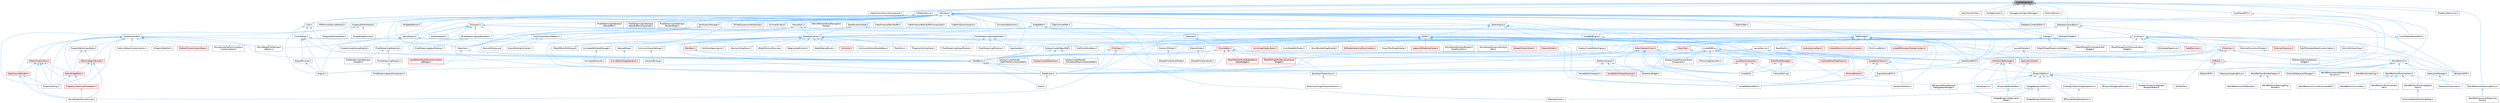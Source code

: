 digraph "CoreDelegates.h"
{
 // INTERACTIVE_SVG=YES
 // LATEX_PDF_SIZE
  bgcolor="transparent";
  edge [fontname=Helvetica,fontsize=10,labelfontname=Helvetica,labelfontsize=10];
  node [fontname=Helvetica,fontsize=10,shape=box,height=0.2,width=0.4];
  Node1 [id="Node000001",label="CoreDelegates.h",height=0.2,width=0.4,color="gray40", fillcolor="grey60", style="filled", fontcolor="black",tooltip=" "];
  Node1 -> Node2 [id="edge1_Node000001_Node000002",dir="back",color="steelblue1",style="solid",tooltip=" "];
  Node2 [id="Node000002",label="ApplicationLifecycleComponent.h",height=0.2,width=0.4,color="grey40", fillcolor="white", style="filled",URL="$de/db6/ApplicationLifecycleComponent_8h.html",tooltip=" "];
  Node1 -> Node3 [id="edge2_Node000001_Node000003",dir="back",color="steelblue1",style="solid",tooltip=" "];
  Node3 [id="Node000003",label="CallbackDevice.h",height=0.2,width=0.4,color="grey40", fillcolor="white", style="filled",URL="$d1/d7e/CallbackDevice_8h.html",tooltip=" "];
  Node3 -> Node4 [id="edge3_Node000003_Node000004",dir="back",color="steelblue1",style="solid",tooltip=" "];
  Node4 [id="Node000004",label="Core.h",height=0.2,width=0.4,color="grey40", fillcolor="white", style="filled",URL="$d6/dd7/Core_8h.html",tooltip=" "];
  Node4 -> Node5 [id="edge4_Node000004_Node000005",dir="back",color="steelblue1",style="solid",tooltip=" "];
  Node5 [id="Node000005",label="CoreUObject.h",height=0.2,width=0.4,color="grey40", fillcolor="white", style="filled",URL="$d0/ded/CoreUObject_8h.html",tooltip=" "];
  Node5 -> Node6 [id="edge5_Node000005_Node000006",dir="back",color="steelblue1",style="solid",tooltip=" "];
  Node6 [id="Node000006",label="Engine.h",height=0.2,width=0.4,color="grey40", fillcolor="white", style="filled",URL="$d1/d34/Public_2Engine_8h.html",tooltip=" "];
  Node5 -> Node7 [id="edge6_Node000005_Node000007",dir="back",color="steelblue1",style="solid",tooltip=" "];
  Node7 [id="Node000007",label="EngineMinimal.h",height=0.2,width=0.4,color="grey40", fillcolor="white", style="filled",URL="$d0/d2c/EngineMinimal_8h.html",tooltip=" "];
  Node7 -> Node6 [id="edge7_Node000007_Node000006",dir="back",color="steelblue1",style="solid",tooltip=" "];
  Node5 -> Node8 [id="edge8_Node000005_Node000008",dir="back",color="steelblue1",style="solid",tooltip=" "];
  Node8 [id="Node000008",label="SlateBasics.h",height=0.2,width=0.4,color="grey40", fillcolor="white", style="filled",URL="$da/d2f/SlateBasics_8h.html",tooltip=" "];
  Node8 -> Node6 [id="edge9_Node000008_Node000006",dir="back",color="steelblue1",style="solid",tooltip=" "];
  Node8 -> Node9 [id="edge10_Node000008_Node000009",dir="back",color="steelblue1",style="solid",tooltip=" "];
  Node9 [id="Node000009",label="Slate.h",height=0.2,width=0.4,color="grey40", fillcolor="white", style="filled",URL="$d2/dc0/Slate_8h.html",tooltip=" "];
  Node8 -> Node10 [id="edge11_Node000008_Node000010",dir="back",color="steelblue1",style="solid",tooltip=" "];
  Node10 [id="Node000010",label="SlateExtras.h",height=0.2,width=0.4,color="grey40", fillcolor="white", style="filled",URL="$d8/dec/SlateExtras_8h.html",tooltip=" "];
  Node10 -> Node9 [id="edge12_Node000010_Node000009",dir="back",color="steelblue1",style="solid",tooltip=" "];
  Node8 -> Node11 [id="edge13_Node000008_Node000011",dir="back",color="steelblue1",style="solid",tooltip=" "];
  Node11 [id="Node000011",label="UnrealEd.h",height=0.2,width=0.4,color="grey40", fillcolor="white", style="filled",URL="$d2/d5f/UnrealEd_8h.html",tooltip=" "];
  Node5 -> Node12 [id="edge14_Node000005_Node000012",dir="back",color="steelblue1",style="solid",tooltip=" "];
  Node12 [id="Node000012",label="SlateCore.h",height=0.2,width=0.4,color="grey40", fillcolor="white", style="filled",URL="$dc/d03/SlateCore_8h.html",tooltip=" "];
  Node12 -> Node6 [id="edge15_Node000012_Node000006",dir="back",color="steelblue1",style="solid",tooltip=" "];
  Node12 -> Node8 [id="edge16_Node000012_Node000008",dir="back",color="steelblue1",style="solid",tooltip=" "];
  Node4 -> Node6 [id="edge17_Node000004_Node000006",dir="back",color="steelblue1",style="solid",tooltip=" "];
  Node4 -> Node8 [id="edge18_Node000004_Node000008",dir="back",color="steelblue1",style="solid",tooltip=" "];
  Node1 -> Node4 [id="edge19_Node000001_Node000004",dir="back",color="steelblue1",style="solid",tooltip=" "];
  Node1 -> Node13 [id="edge20_Node000001_Node000013",dir="back",color="steelblue1",style="solid",tooltip=" "];
  Node13 [id="Node000013",label="CoreSharedPCH.h",height=0.2,width=0.4,color="grey40", fillcolor="white", style="filled",URL="$d8/de5/CoreSharedPCH_8h.html",tooltip=" "];
  Node13 -> Node14 [id="edge21_Node000013_Node000014",dir="back",color="steelblue1",style="solid",tooltip=" "];
  Node14 [id="Node000014",label="CoreUObjectSharedPCH.h",height=0.2,width=0.4,color="grey40", fillcolor="white", style="filled",URL="$de/d2f/CoreUObjectSharedPCH_8h.html",tooltip=" "];
  Node14 -> Node15 [id="edge22_Node000014_Node000015",dir="back",color="steelblue1",style="solid",tooltip=" "];
  Node15 [id="Node000015",label="SlateSharedPCH.h",height=0.2,width=0.4,color="grey40", fillcolor="white", style="filled",URL="$d1/dfc/SlateSharedPCH_8h.html",tooltip=" "];
  Node15 -> Node16 [id="edge23_Node000015_Node000016",dir="back",color="steelblue1",style="solid",tooltip=" "];
  Node16 [id="Node000016",label="EngineSharedPCH.h",height=0.2,width=0.4,color="grey40", fillcolor="white", style="filled",URL="$dc/dbb/EngineSharedPCH_8h.html",tooltip=" "];
  Node16 -> Node17 [id="edge24_Node000016_Node000017",dir="back",color="steelblue1",style="solid",tooltip=" "];
  Node17 [id="Node000017",label="UnrealEdSharedPCH.h",height=0.2,width=0.4,color="grey40", fillcolor="white", style="filled",URL="$d1/de6/UnrealEdSharedPCH_8h.html",tooltip=" "];
  Node1 -> Node18 [id="edge25_Node000001_Node000018",dir="back",color="steelblue1",style="solid",tooltip=" "];
  Node18 [id="Node000018",label="KeyChainUtilities.h",height=0.2,width=0.4,color="grey40", fillcolor="white", style="filled",URL="$db/d66/KeyChainUtilities_8h.html",tooltip=" "];
  Node1 -> Node19 [id="edge26_Node000001_Node000019",dir="back",color="steelblue1",style="solid",tooltip=" "];
  Node19 [id="Node000019",label="NullApplication.h",height=0.2,width=0.4,color="grey40", fillcolor="white", style="filled",URL="$d8/deb/NullApplication_8h.html",tooltip=" "];
  Node1 -> Node20 [id="edge27_Node000001_Node000020",dir="back",color="steelblue1",style="solid",tooltip=" "];
  Node20 [id="Node000020",label="PackageLocalizationManager.h",height=0.2,width=0.4,color="grey40", fillcolor="white", style="filled",URL="$d6/d19/PackageLocalizationManager_8h.html",tooltip=" "];
  Node1 -> Node21 [id="edge28_Node000001_Node000021",dir="back",color="steelblue1",style="solid",tooltip=" "];
  Node21 [id="Node000021",label="RuntimeErrors.h",height=0.2,width=0.4,color="grey40", fillcolor="white", style="filled",URL="$de/d4b/RuntimeErrors_8h.html",tooltip=" "];
  Node1 -> Node22 [id="edge29_Node000001_Node000022",dir="back",color="steelblue1",style="solid",tooltip=" "];
  Node22 [id="Node000022",label="SWindow.h",height=0.2,width=0.4,color="grey40", fillcolor="white", style="filled",URL="$d2/d6d/SWindow_8h.html",tooltip=" "];
  Node22 -> Node23 [id="edge30_Node000022_Node000023",dir="back",color="steelblue1",style="solid",tooltip=" "];
  Node23 [id="Node000023",label="AnimationEditorUtils.h",height=0.2,width=0.4,color="grey40", fillcolor="white", style="filled",URL="$df/d23/AnimationEditorUtils_8h.html",tooltip=" "];
  Node22 -> Node24 [id="edge31_Node000022_Node000024",dir="back",color="steelblue1",style="solid",tooltip=" "];
  Node24 [id="Node000024",label="BlueprintEditor.h",height=0.2,width=0.4,color="grey40", fillcolor="white", style="filled",URL="$df/d7d/BlueprintEditor_8h.html",tooltip=" "];
  Node24 -> Node25 [id="edge32_Node000024_Node000025",dir="back",color="steelblue1",style="solid",tooltip=" "];
  Node25 [id="Node000025",label="BPVariableDragDropAction.h",height=0.2,width=0.4,color="grey40", fillcolor="white", style="filled",URL="$dd/d23/BPVariableDragDropAction_8h.html",tooltip=" "];
  Node24 -> Node26 [id="edge33_Node000024_Node000026",dir="back",color="steelblue1",style="solid",tooltip=" "];
  Node26 [id="Node000026",label="BlueprintDragDropMenuItem.h",height=0.2,width=0.4,color="grey40", fillcolor="white", style="filled",URL="$dc/deb/BlueprintDragDropMenuItem_8h.html",tooltip=" "];
  Node24 -> Node27 [id="edge34_Node000024_Node000027",dir="back",color="steelblue1",style="solid",tooltip=" "];
  Node27 [id="Node000027",label="BlueprintEditorModes.h",height=0.2,width=0.4,color="grey40", fillcolor="white", style="filled",URL="$d9/d70/BlueprintEditorModes_8h.html",tooltip=" "];
  Node27 -> Node28 [id="edge35_Node000027_Node000028",dir="back",color="steelblue1",style="solid",tooltip=" "];
  Node28 [id="Node000028",label="WidgetBlueprintApplication\lMode.h",height=0.2,width=0.4,color="grey40", fillcolor="white", style="filled",URL="$d3/d40/WidgetBlueprintApplicationMode_8h.html",tooltip=" "];
  Node24 -> Node29 [id="edge36_Node000024_Node000029",dir="back",color="steelblue1",style="solid",tooltip=" "];
  Node29 [id="Node000029",label="IDisplayClusterConfigurator\lBlueprintEditor.h",height=0.2,width=0.4,color="grey40", fillcolor="white", style="filled",URL="$dd/d4b/IDisplayClusterConfiguratorBlueprintEditor_8h.html",tooltip=" "];
  Node24 -> Node30 [id="edge37_Node000024_Node000030",dir="back",color="steelblue1",style="solid",tooltip=" "];
  Node30 [id="Node000030",label="MyBlueprintItemDragDropAction.h",height=0.2,width=0.4,color="grey40", fillcolor="white", style="filled",URL="$da/d11/MyBlueprintItemDragDropAction_8h.html",tooltip=" "];
  Node30 -> Node25 [id="edge38_Node000030_Node000025",dir="back",color="steelblue1",style="solid",tooltip=" "];
  Node24 -> Node31 [id="edge39_Node000024_Node000031",dir="back",color="steelblue1",style="solid",tooltip=" "];
  Node31 [id="Node000031",label="SBlueprintEditorSelected\lDebugObjectWidget.h",height=0.2,width=0.4,color="grey40", fillcolor="white", style="filled",URL="$de/d6c/SBlueprintEditorSelectedDebugObjectWidget_8h.html",tooltip=" "];
  Node24 -> Node32 [id="edge40_Node000024_Node000032",dir="back",color="steelblue1",style="solid",tooltip=" "];
  Node32 [id="Node000032",label="SMyBlueprint.h",height=0.2,width=0.4,color="grey40", fillcolor="white", style="filled",URL="$d3/d34/SMyBlueprint_8h.html",tooltip=" "];
  Node24 -> Node33 [id="edge41_Node000024_Node000033",dir="back",color="steelblue1",style="solid",tooltip=" "];
  Node33 [id="Node000033",label="SSCSEditor.h",height=0.2,width=0.4,color="grey40", fillcolor="white", style="filled",URL="$d0/d2e/SSCSEditor_8h.html",tooltip=" "];
  Node24 -> Node34 [id="edge42_Node000024_Node000034",dir="back",color="steelblue1",style="solid",tooltip=" "];
  Node34 [id="Node000034",label="WidgetBlueprintEditor.h",height=0.2,width=0.4,color="grey40", fillcolor="white", style="filled",URL="$d6/d04/WidgetBlueprintEditor_8h.html",tooltip=" "];
  Node34 -> Node35 [id="edge43_Node000034_Node000035",dir="back",color="steelblue1",style="solid",tooltip=" "];
  Node35 [id="Node000035",label="SDesignerView.h",height=0.2,width=0.4,color="grey40", fillcolor="white", style="filled",URL="$d2/d14/SDesignerView_8h.html",tooltip=" "];
  Node34 -> Node28 [id="edge44_Node000034_Node000028",dir="back",color="steelblue1",style="solid",tooltip=" "];
  Node34 -> Node36 [id="edge45_Node000034_Node000036",dir="back",color="steelblue1",style="solid",tooltip=" "];
  Node36 [id="Node000036",label="WidgetBlueprintEditorUtils.h",height=0.2,width=0.4,color="grey40", fillcolor="white", style="filled",URL="$d9/df7/WidgetBlueprintEditorUtils_8h.html",tooltip=" "];
  Node22 -> Node37 [id="edge46_Node000022_Node000037",dir="back",color="steelblue1",style="solid",tooltip=" "];
  Node37 [id="Node000037",label="Dialogs.h",height=0.2,width=0.4,color="grey40", fillcolor="white", style="filled",URL="$d2/d5c/Dialogs_8h.html",tooltip=" "];
  Node37 -> Node38 [id="edge47_Node000037_Node000038",dir="back",color="steelblue1",style="solid",tooltip=" "];
  Node38 [id="Node000038",label="SRigVMGraphBreakLinksWidget.h",height=0.2,width=0.4,color="grey40", fillcolor="white", style="filled",URL="$d8/d4a/SRigVMGraphBreakLinksWidget_8h.html",tooltip=" "];
  Node37 -> Node39 [id="edge48_Node000037_Node000039",dir="back",color="steelblue1",style="solid",tooltip=" "];
  Node39 [id="Node000039",label="SRigVMGraphFunctionBulkEdit\lWidget.h",height=0.2,width=0.4,color="grey40", fillcolor="white", style="filled",URL="$db/dbf/SRigVMGraphFunctionBulkEditWidget_8h.html",tooltip=" "];
  Node37 -> Node40 [id="edge49_Node000037_Node000040",dir="back",color="steelblue1",style="solid",tooltip=" "];
  Node40 [id="Node000040",label="SRigVMGraphFunctionLocalization\lWidget.h",height=0.2,width=0.4,color="grey40", fillcolor="white", style="filled",URL="$dd/d59/SRigVMGraphFunctionLocalizationWidget_8h.html",tooltip=" "];
  Node37 -> Node11 [id="edge50_Node000037_Node000011",dir="back",color="steelblue1",style="solid",tooltip=" "];
  Node22 -> Node41 [id="edge51_Node000022_Node000041",dir="back",color="steelblue1",style="solid",tooltip=" "];
  Node41 [id="Node000041",label="DlgPickAssetPath.h",height=0.2,width=0.4,color="grey40", fillcolor="white", style="filled",URL="$db/d31/DlgPickAssetPath_8h.html",tooltip=" "];
  Node22 -> Node42 [id="edge52_Node000022_Node000042",dir="back",color="steelblue1",style="solid",tooltip=" "];
  Node42 [id="Node000042",label="DlgPickPath.h",height=0.2,width=0.4,color="grey40", fillcolor="white", style="filled",URL="$d9/d16/DlgPickPath_8h.html",tooltip=" "];
  Node22 -> Node43 [id="edge53_Node000022_Node000043",dir="back",color="steelblue1",style="solid",tooltip=" "];
  Node43 [id="Node000043",label="EditorEngine.h",height=0.2,width=0.4,color="grey40", fillcolor="white", style="filled",URL="$da/d0c/EditorEngine_8h.html",tooltip=" "];
  Node43 -> Node44 [id="edge54_Node000043_Node000044",dir="back",color="steelblue1",style="solid",tooltip=" "];
  Node44 [id="Node000044",label="BookMarkTypeActions.h",height=0.2,width=0.4,color="grey40", fillcolor="white", style="filled",URL="$d0/d2f/BookMarkTypeActions_8h.html",tooltip=" "];
  Node44 -> Node45 [id="edge55_Node000044_Node000045",dir="back",color="steelblue1",style="solid",tooltip=" "];
  Node45 [id="Node000045",label="BookmarkSingleViewportActions.h",height=0.2,width=0.4,color="grey40", fillcolor="white", style="filled",URL="$d3/dd5/BookmarkSingleViewportActions_8h.html",tooltip=" "];
  Node43 -> Node46 [id="edge56_Node000043_Node000046",dir="back",color="steelblue1",style="solid",tooltip=" "];
  Node46 [id="Node000046",label="Editor.h",height=0.2,width=0.4,color="grey40", fillcolor="white", style="filled",URL="$de/d6e/Editor_8h.html",tooltip=" "];
  Node46 -> Node47 [id="edge57_Node000046_Node000047",dir="back",color="steelblue1",style="solid",tooltip=" "];
  Node47 [id="Node000047",label="AnimGraphNode_Base.h",height=0.2,width=0.4,color="red", fillcolor="#FFF0F0", style="filled",URL="$d0/dfb/AnimGraphNode__Base_8h.html",tooltip=" "];
  Node46 -> Node139 [id="edge58_Node000046_Node000139",dir="back",color="steelblue1",style="solid",tooltip=" "];
  Node139 [id="Node000139",label="AnimNodeEditModes.h",height=0.2,width=0.4,color="grey40", fillcolor="white", style="filled",URL="$db/dde/AnimNodeEditModes_8h.html",tooltip=" "];
  Node46 -> Node44 [id="edge59_Node000046_Node000044",dir="back",color="steelblue1",style="solid",tooltip=" "];
  Node46 -> Node140 [id="edge60_Node000046_Node000140",dir="back",color="steelblue1",style="solid",tooltip=" "];
  Node140 [id="Node000140",label="BrushBuilderDragDropOp.h",height=0.2,width=0.4,color="grey40", fillcolor="white", style="filled",URL="$d9/d56/BrushBuilderDragDropOp_8h.html",tooltip=" "];
  Node46 -> Node141 [id="edge61_Node000046_Node000141",dir="back",color="steelblue1",style="solid",tooltip=" "];
  Node141 [id="Node000141",label="DisplayClusterObjectRef.h",height=0.2,width=0.4,color="grey40", fillcolor="white", style="filled",URL="$d9/d87/DisplayClusterObjectRef_8h.html",tooltip=" "];
  Node141 -> Node142 [id="edge62_Node000141_Node000142",dir="back",color="steelblue1",style="solid",tooltip=" "];
  Node142 [id="Node000142",label="DisplayClusterRender\l_ProceduralMeshComponentRef.h",height=0.2,width=0.4,color="grey40", fillcolor="white", style="filled",URL="$da/dbe/DisplayClusterRender__ProceduralMeshComponentRef_8h.html",tooltip=" "];
  Node141 -> Node143 [id="edge63_Node000141_Node000143",dir="back",color="steelblue1",style="solid",tooltip=" "];
  Node143 [id="Node000143",label="DisplayClusterRender\l_StaticMeshComponentRef.h",height=0.2,width=0.4,color="grey40", fillcolor="white", style="filled",URL="$dd/d84/DisplayClusterRender__StaticMeshComponentRef_8h.html",tooltip=" "];
  Node141 -> Node144 [id="edge64_Node000141_Node000144",dir="back",color="steelblue1",style="solid",tooltip=" "];
  Node144 [id="Node000144",label="DisplayClusterRootActor.h",height=0.2,width=0.4,color="red", fillcolor="#FFF0F0", style="filled",URL="$d0/d41/DisplayClusterRootActor_8h.html",tooltip=" "];
  Node46 -> Node149 [id="edge65_Node000046_Node000149",dir="back",color="steelblue1",style="solid",tooltip=" "];
  Node149 [id="Node000149",label="EdModeInteractiveToolsContext.h",height=0.2,width=0.4,color="red", fillcolor="#FFF0F0", style="filled",URL="$d7/da4/EdModeInteractiveToolsContext_8h.html",tooltip=" "];
  Node46 -> Node152 [id="edge66_Node000046_Node000152",dir="back",color="steelblue1",style="solid",tooltip=" "];
  Node152 [id="Node000152",label="EditorModeManager.h",height=0.2,width=0.4,color="red", fillcolor="#FFF0F0", style="filled",URL="$d9/dca/EditorModeManager_8h.html",tooltip=" "];
  Node152 -> Node151 [id="edge67_Node000152_Node000151",dir="back",color="steelblue1",style="solid",tooltip=" "];
  Node151 [id="Node000151",label="FractureTool.cpp",height=0.2,width=0.4,color="grey40", fillcolor="white", style="filled",URL="$dc/d9a/FractureTool_8cpp.html",tooltip=" "];
  Node152 -> Node11 [id="edge68_Node000152_Node000011",dir="back",color="steelblue1",style="solid",tooltip=" "];
  Node46 -> Node158 [id="edge69_Node000046_Node000158",dir="back",color="steelblue1",style="solid",tooltip=" "];
  Node158 [id="Node000158",label="EditorViewportClient.h",height=0.2,width=0.4,color="red", fillcolor="#FFF0F0", style="filled",URL="$d4/d41/EditorViewportClient_8h.html",tooltip=" "];
  Node158 -> Node164 [id="edge70_Node000158_Node000164",dir="back",color="steelblue1",style="solid",tooltip=" "];
  Node164 [id="Node000164",label="LevelEditorViewport.h",height=0.2,width=0.4,color="red", fillcolor="#FFF0F0", style="filled",URL="$d4/ddf/LevelEditorViewport_8h.html",tooltip=" "];
  Node164 -> Node44 [id="edge71_Node000164_Node000044",dir="back",color="steelblue1",style="solid",tooltip=" "];
  Node164 -> Node151 [id="edge72_Node000164_Node000151",dir="back",color="steelblue1",style="solid",tooltip=" "];
  Node164 -> Node11 [id="edge73_Node000164_Node000011",dir="back",color="steelblue1",style="solid",tooltip=" "];
  Node158 -> Node167 [id="edge74_Node000158_Node000167",dir="back",color="steelblue1",style="solid",tooltip=" "];
  Node167 [id="Node000167",label="SEditorViewport.h",height=0.2,width=0.4,color="grey40", fillcolor="white", style="filled",URL="$dd/de0/SEditorViewport_8h.html",tooltip=" "];
  Node167 -> Node168 [id="edge75_Node000167_Node000168",dir="back",color="steelblue1",style="solid",tooltip=" "];
  Node168 [id="Node000168",label="AssetEditorViewportLayout.h",height=0.2,width=0.4,color="red", fillcolor="#FFF0F0", style="filled",URL="$df/d46/AssetEditorViewportLayout_8h.html",tooltip=" "];
  Node168 -> Node169 [id="edge76_Node000168_Node000169",dir="back",color="steelblue1",style="solid",tooltip=" "];
  Node169 [id="Node000169",label="BaseAssetToolkit.h",height=0.2,width=0.4,color="grey40", fillcolor="white", style="filled",URL="$d4/d85/BaseAssetToolkit_8h.html",tooltip=" "];
  Node167 -> Node176 [id="edge77_Node000167_Node000176",dir="back",color="steelblue1",style="solid",tooltip=" "];
  Node176 [id="Node000176",label="SAssetEditorViewport.h",height=0.2,width=0.4,color="grey40", fillcolor="white", style="filled",URL="$df/d5a/SAssetEditorViewport_8h.html",tooltip=" "];
  Node167 -> Node177 [id="edge78_Node000167_Node000177",dir="back",color="steelblue1",style="solid",tooltip=" "];
  Node177 [id="Node000177",label="SSkeletonWidget.h",height=0.2,width=0.4,color="grey40", fillcolor="white", style="filled",URL="$dd/da7/SSkeletonWidget_8h.html",tooltip=" "];
  Node158 -> Node177 [id="edge79_Node000158_Node000177",dir="back",color="steelblue1",style="solid",tooltip=" "];
  Node158 -> Node11 [id="edge80_Node000158_Node000011",dir="back",color="steelblue1",style="solid",tooltip=" "];
  Node158 -> Node17 [id="edge81_Node000158_Node000017",dir="back",color="steelblue1",style="solid",tooltip=" "];
  Node46 -> Node178 [id="edge82_Node000046_Node000178",dir="back",color="steelblue1",style="solid",tooltip=" "];
  Node178 [id="Node000178",label="ExportTextDragDropOp.h",height=0.2,width=0.4,color="grey40", fillcolor="white", style="filled",URL="$de/d5c/ExportTextDragDropOp_8h.html",tooltip=" "];
  Node46 -> Node179 [id="edge83_Node000046_Node000179",dir="back",color="steelblue1",style="solid",tooltip=" "];
  Node179 [id="Node000179",label="ExternalDirtyActorsTracker.h",height=0.2,width=0.4,color="grey40", fillcolor="white", style="filled",URL="$db/d89/ExternalDirtyActorsTracker_8h.html",tooltip=" "];
  Node179 -> Node180 [id="edge84_Node000179_Node000180",dir="back",color="steelblue1",style="solid",tooltip=" "];
  Node180 [id="Node000180",label="WorldPartition.h",height=0.2,width=0.4,color="grey40", fillcolor="white", style="filled",URL="$de/d1e/WorldPartition_8h.html",tooltip=" "];
  Node180 -> Node181 [id="edge85_Node000180_Node000181",dir="back",color="steelblue1",style="solid",tooltip=" "];
  Node181 [id="Node000181",label="DataLayerLoadingPolicy.h",height=0.2,width=0.4,color="grey40", fillcolor="white", style="filled",URL="$d4/d49/DataLayerLoadingPolicy_8h.html",tooltip=" "];
  Node180 -> Node182 [id="edge86_Node000180_Node000182",dir="back",color="steelblue1",style="solid",tooltip=" "];
  Node182 [id="Node000182",label="DataLayerManager.h",height=0.2,width=0.4,color="grey40", fillcolor="white", style="filled",URL="$de/d96/DataLayerManager_8h.html",tooltip=" "];
  Node182 -> Node183 [id="edge87_Node000182_Node000183",dir="back",color="steelblue1",style="solid",tooltip=" "];
  Node183 [id="Node000183",label="DataLayerSubsystem.h",height=0.2,width=0.4,color="grey40", fillcolor="white", style="filled",URL="$d2/d5d/DataLayerSubsystem_8h.html",tooltip=" "];
  Node180 -> Node184 [id="edge88_Node000180_Node000184",dir="back",color="steelblue1",style="solid",tooltip=" "];
  Node184 [id="Node000184",label="ExternalDataLayerManager.h",height=0.2,width=0.4,color="grey40", fillcolor="white", style="filled",URL="$d3/d7d/ExternalDataLayerManager_8h.html",tooltip=" "];
  Node180 -> Node185 [id="edge89_Node000180_Node000185",dir="back",color="steelblue1",style="solid",tooltip=" "];
  Node185 [id="Node000185",label="WorldPartitionBuilderHelpers.h",height=0.2,width=0.4,color="grey40", fillcolor="white", style="filled",URL="$db/dc0/WorldPartitionBuilderHelpers_8h.html",tooltip=" "];
  Node185 -> Node186 [id="edge90_Node000185_Node000186",dir="back",color="steelblue1",style="solid",tooltip=" "];
  Node186 [id="Node000186",label="WorldPartitionHLODsBuilder.h",height=0.2,width=0.4,color="grey40", fillcolor="white", style="filled",URL="$d3/d76/WorldPartitionHLODsBuilder_8h.html",tooltip=" "];
  Node185 -> Node187 [id="edge91_Node000185_Node000187",dir="back",color="steelblue1",style="solid",tooltip=" "];
  Node187 [id="Node000187",label="WorldPartitionStaticLighting\lBuilder.h",height=0.2,width=0.4,color="grey40", fillcolor="white", style="filled",URL="$d7/dfd/WorldPartitionStaticLightingBuilder_8h.html",tooltip=" "];
  Node180 -> Node188 [id="edge92_Node000180_Node000188",dir="back",color="steelblue1",style="solid",tooltip=" "];
  Node188 [id="Node000188",label="WorldPartitionLevelStreaming\lDynamic.h",height=0.2,width=0.4,color="grey40", fillcolor="white", style="filled",URL="$d4/d21/WorldPartitionLevelStreamingDynamic_8h.html",tooltip=" "];
  Node180 -> Node189 [id="edge93_Node000180_Node000189",dir="back",color="steelblue1",style="solid",tooltip=" "];
  Node189 [id="Node000189",label="WorldPartitionRuntimeHash.h",height=0.2,width=0.4,color="grey40", fillcolor="white", style="filled",URL="$d9/df1/WorldPartitionRuntimeHash_8h.html",tooltip=" "];
  Node189 -> Node190 [id="edge94_Node000189_Node000190",dir="back",color="steelblue1",style="solid",tooltip=" "];
  Node190 [id="Node000190",label="WorldPartitionConvertCommandlet.h",height=0.2,width=0.4,color="grey40", fillcolor="white", style="filled",URL="$db/d15/WorldPartitionConvertCommandlet_8h.html",tooltip=" "];
  Node189 -> Node191 [id="edge95_Node000189_Node000191",dir="back",color="steelblue1",style="solid",tooltip=" "];
  Node191 [id="Node000191",label="WorldPartitionConverter.h",height=0.2,width=0.4,color="grey40", fillcolor="white", style="filled",URL="$dc/df8/WorldPartitionConverter_8h.html",tooltip=" "];
  Node189 -> Node192 [id="edge96_Node000189_Node000192",dir="back",color="steelblue1",style="solid",tooltip=" "];
  Node192 [id="Node000192",label="WorldPartitionRuntimeHash\lSet.h",height=0.2,width=0.4,color="grey40", fillcolor="white", style="filled",URL="$d7/d94/WorldPartitionRuntimeHashSet_8h.html",tooltip=" "];
  Node189 -> Node193 [id="edge97_Node000189_Node000193",dir="back",color="steelblue1",style="solid",tooltip=" "];
  Node193 [id="Node000193",label="WorldPartitionRuntimeSpatial\lHash.h",height=0.2,width=0.4,color="grey40", fillcolor="white", style="filled",URL="$da/dbe/WorldPartitionRuntimeSpatialHash_8h.html",tooltip=" "];
  Node193 -> Node194 [id="edge98_Node000193_Node000194",dir="back",color="steelblue1",style="solid",tooltip=" "];
  Node194 [id="Node000194",label="RuntimeSpatialHashGridHelper.h",height=0.2,width=0.4,color="grey40", fillcolor="white", style="filled",URL="$d8/d05/RuntimeSpatialHashGridHelper_8h.html",tooltip=" "];
  Node189 -> Node195 [id="edge99_Node000189_Node000195",dir="back",color="steelblue1",style="solid",tooltip=" "];
  Node195 [id="Node000195",label="WorldPartitionStreamingPolicy.h",height=0.2,width=0.4,color="grey40", fillcolor="white", style="filled",URL="$d8/d37/WorldPartitionStreamingPolicy_8h.html",tooltip=" "];
  Node195 -> Node196 [id="edge100_Node000195_Node000196",dir="back",color="steelblue1",style="solid",tooltip=" "];
  Node196 [id="Node000196",label="WorldPartitionLevelStreaming\lPolicy.h",height=0.2,width=0.4,color="grey40", fillcolor="white", style="filled",URL="$d4/d14/WorldPartitionLevelStreamingPolicy_8h.html",tooltip=" "];
  Node180 -> Node193 [id="edge101_Node000180_Node000193",dir="back",color="steelblue1",style="solid",tooltip=" "];
  Node180 -> Node197 [id="edge102_Node000180_Node000197",dir="back",color="steelblue1",style="solid",tooltip=" "];
  Node197 [id="Node000197",label="WorldPartitionSettings.h",height=0.2,width=0.4,color="grey40", fillcolor="white", style="filled",URL="$de/d7a/WorldPartitionSettings_8h.html",tooltip=" "];
  Node46 -> Node151 [id="edge103_Node000046_Node000151",dir="back",color="steelblue1",style="solid",tooltip=" "];
  Node46 -> Node198 [id="edge104_Node000046_Node000198",dir="back",color="steelblue1",style="solid",tooltip=" "];
  Node198 [id="Node000198",label="GameModeInfoCustomizer.h",height=0.2,width=0.4,color="grey40", fillcolor="white", style="filled",URL="$d5/df3/GameModeInfoCustomizer_8h.html",tooltip=" "];
  Node46 -> Node199 [id="edge105_Node000046_Node000199",dir="back",color="steelblue1",style="solid",tooltip=" "];
  Node199 [id="Node000199",label="LegacyEdModeInterfaces.h",height=0.2,width=0.4,color="red", fillcolor="#FFF0F0", style="filled",URL="$da/d0a/LegacyEdModeInterfaces_8h.html",tooltip=" "];
  Node46 -> Node206 [id="edge106_Node000046_Node000206",dir="back",color="steelblue1",style="solid",tooltip=" "];
  Node206 [id="Node000206",label="MovieSceneDirectorBlueprint\lConditionUtils.h",height=0.2,width=0.4,color="grey40", fillcolor="white", style="filled",URL="$d4/d8a/MovieSceneDirectorBlueprintConditionUtils_8h.html",tooltip=" "];
  Node46 -> Node207 [id="edge107_Node000046_Node000207",dir="back",color="steelblue1",style="solid",tooltip=" "];
  Node207 [id="Node000207",label="MovieSceneDynamicBinding\lUtils.h",height=0.2,width=0.4,color="grey40", fillcolor="white", style="filled",URL="$df/dce/MovieSceneDynamicBindingUtils_8h.html",tooltip=" "];
  Node46 -> Node208 [id="edge108_Node000046_Node000208",dir="back",color="steelblue1",style="solid",tooltip=" "];
  Node208 [id="Node000208",label="PersonaModule.h",height=0.2,width=0.4,color="red", fillcolor="#FFF0F0", style="filled",URL="$de/d74/PersonaModule_8h.html",tooltip=" "];
  Node46 -> Node210 [id="edge109_Node000046_Node000210",dir="back",color="steelblue1",style="solid",tooltip=" "];
  Node210 [id="Node000210",label="SGraphPinNumSlider.h",height=0.2,width=0.4,color="red", fillcolor="#FFF0F0", style="filled",URL="$d5/d00/SGraphPinNumSlider_8h.html",tooltip=" "];
  Node46 -> Node212 [id="edge110_Node000046_Node000212",dir="back",color="steelblue1",style="solid",tooltip=" "];
  Node212 [id="Node000212",label="SGraphPinVector2DSlider.h",height=0.2,width=0.4,color="grey40", fillcolor="white", style="filled",URL="$d7/d05/SGraphPinVector2DSlider_8h.html",tooltip=" "];
  Node46 -> Node213 [id="edge111_Node000046_Node000213",dir="back",color="steelblue1",style="solid",tooltip=" "];
  Node213 [id="Node000213",label="SGraphPinVectorSlider.h",height=0.2,width=0.4,color="grey40", fillcolor="white", style="filled",URL="$dc/d38/SGraphPinVectorSlider_8h.html",tooltip=" "];
  Node46 -> Node214 [id="edge112_Node000046_Node000214",dir="back",color="steelblue1",style="solid",tooltip=" "];
  Node214 [id="Node000214",label="SVector2DSlider.h",height=0.2,width=0.4,color="grey40", fillcolor="white", style="filled",URL="$de/d67/SVector2DSlider_8h.html",tooltip=" "];
  Node214 -> Node212 [id="edge113_Node000214_Node000212",dir="back",color="steelblue1",style="solid",tooltip=" "];
  Node46 -> Node215 [id="edge114_Node000046_Node000215",dir="back",color="steelblue1",style="solid",tooltip=" "];
  Node215 [id="Node000215",label="SVector4Slider.h",height=0.2,width=0.4,color="red", fillcolor="#FFF0F0", style="filled",URL="$d4/dec/SVector4Slider_8h.html",tooltip=" "];
  Node46 -> Node217 [id="edge115_Node000046_Node000217",dir="back",color="steelblue1",style="solid",tooltip=" "];
  Node217 [id="Node000217",label="SVectorSlider.h",height=0.2,width=0.4,color="grey40", fillcolor="white", style="filled",URL="$d2/db5/SVectorSlider_8h.html",tooltip=" "];
  Node217 -> Node213 [id="edge116_Node000217_Node000213",dir="back",color="steelblue1",style="solid",tooltip=" "];
  Node46 -> Node218 [id="edge117_Node000046_Node000218",dir="back",color="steelblue1",style="solid",tooltip=" "];
  Node218 [id="Node000218",label="SubTrackEditorBase.h",height=0.2,width=0.4,color="grey40", fillcolor="white", style="filled",URL="$db/d33/SubTrackEditorBase_8h.html",tooltip=" "];
  Node46 -> Node11 [id="edge118_Node000046_Node000011",dir="back",color="steelblue1",style="solid",tooltip=" "];
  Node46 -> Node219 [id="edge119_Node000046_Node000219",dir="back",color="steelblue1",style="solid",tooltip=" "];
  Node219 [id="Node000219",label="UnrealEdMisc.h",height=0.2,width=0.4,color="grey40", fillcolor="white", style="filled",URL="$da/d70/UnrealEdMisc_8h.html",tooltip=" "];
  Node219 -> Node220 [id="edge120_Node000219_Node000220",dir="back",color="steelblue1",style="solid",tooltip=" "];
  Node220 [id="Node000220",label="AssetEditorToolkit.h",height=0.2,width=0.4,color="red", fillcolor="#FFF0F0", style="filled",URL="$d9/d8b/AssetEditorToolkit_8h.html",tooltip=" "];
  Node220 -> Node169 [id="edge121_Node000220_Node000169",dir="back",color="steelblue1",style="solid",tooltip=" "];
  Node220 -> Node24 [id="edge122_Node000220_Node000024",dir="back",color="steelblue1",style="solid",tooltip=" "];
  Node220 -> Node208 [id="edge123_Node000220_Node000208",dir="back",color="steelblue1",style="solid",tooltip=" "];
  Node220 -> Node17 [id="edge124_Node000220_Node000017",dir="back",color="steelblue1",style="solid",tooltip=" "];
  Node219 -> Node262 [id="edge125_Node000219_Node000262",dir="back",color="steelblue1",style="solid",tooltip=" "];
  Node262 [id="Node000262",label="DisplayClusterPreviewShare\lComponent.h",height=0.2,width=0.4,color="grey40", fillcolor="white", style="filled",URL="$d0/d2c/DisplayClusterPreviewShareComponent_8h.html",tooltip=" "];
  Node219 -> Node263 [id="edge126_Node000219_Node000263",dir="back",color="steelblue1",style="solid",tooltip=" "];
  Node263 [id="Node000263",label="FractureEditorModeToolkit.h",height=0.2,width=0.4,color="red", fillcolor="#FFF0F0", style="filled",URL="$da/d01/FractureEditorModeToolkit_8h.html",tooltip=" "];
  Node219 -> Node164 [id="edge127_Node000219_Node000164",dir="back",color="steelblue1",style="solid",tooltip=" "];
  Node219 -> Node11 [id="edge128_Node000219_Node000011",dir="back",color="steelblue1",style="solid",tooltip=" "];
  Node219 -> Node264 [id="edge129_Node000219_Node000264",dir="back",color="steelblue1",style="solid",tooltip=" "];
  Node264 [id="Node000264",label="VPScoutingSubsystem.h",height=0.2,width=0.4,color="grey40", fillcolor="white", style="filled",URL="$df/d2a/VPScoutingSubsystem_8h.html",tooltip=" "];
  Node46 -> Node17 [id="edge130_Node000046_Node000017",dir="back",color="steelblue1",style="solid",tooltip=" "];
  Node43 -> Node11 [id="edge131_Node000043_Node000011",dir="back",color="steelblue1",style="solid",tooltip=" "];
  Node43 -> Node265 [id="edge132_Node000043_Node000265",dir="back",color="steelblue1",style="solid",tooltip=" "];
  Node265 [id="Node000265",label="UnrealEdEngine.h",height=0.2,width=0.4,color="grey40", fillcolor="white", style="filled",URL="$d2/d51/UnrealEdEngine_8h.html",tooltip=" "];
  Node265 -> Node266 [id="edge133_Node000265_Node000266",dir="back",color="steelblue1",style="solid",tooltip=" "];
  Node266 [id="Node000266",label="DisplayClusterEditorEngine.h",height=0.2,width=0.4,color="grey40", fillcolor="white", style="filled",URL="$d3/d58/DisplayClusterEditorEngine_8h.html",tooltip=" "];
  Node265 -> Node11 [id="edge134_Node000265_Node000011",dir="back",color="steelblue1",style="solid",tooltip=" "];
  Node43 -> Node17 [id="edge135_Node000043_Node000017",dir="back",color="steelblue1",style="solid",tooltip=" "];
  Node22 -> Node267 [id="edge136_Node000022_Node000267",dir="back",color="steelblue1",style="solid",tooltip=" "];
  Node267 [id="Node000267",label="FeedbackContextEditor.h",height=0.2,width=0.4,color="grey40", fillcolor="white", style="filled",URL="$de/d93/FeedbackContextEditor_8h.html",tooltip=" "];
  Node22 -> Node268 [id="edge137_Node000022_Node000268",dir="back",color="steelblue1",style="solid",tooltip=" "];
  Node268 [id="Node000268",label="GameEngine.h",height=0.2,width=0.4,color="grey40", fillcolor="white", style="filled",URL="$d7/d1f/GameEngine_8h.html",tooltip=" "];
  Node268 -> Node269 [id="edge138_Node000268_Node000269",dir="back",color="steelblue1",style="solid",tooltip=" "];
  Node269 [id="Node000269",label="DisplayClusterGameEngine.h",height=0.2,width=0.4,color="grey40", fillcolor="white", style="filled",URL="$da/d8f/DisplayClusterGameEngine_8h.html",tooltip=" "];
  Node268 -> Node141 [id="edge139_Node000268_Node000141",dir="back",color="steelblue1",style="solid",tooltip=" "];
  Node268 -> Node6 [id="edge140_Node000268_Node000006",dir="back",color="steelblue1",style="solid",tooltip=" "];
  Node22 -> Node270 [id="edge141_Node000022_Node000270",dir="back",color="steelblue1",style="solid",tooltip=" "];
  Node270 [id="Node000270",label="IPIEPreviewDeviceModule.h",height=0.2,width=0.4,color="grey40", fillcolor="white", style="filled",URL="$d1/d37/IPIEPreviewDeviceModule_8h.html",tooltip=" "];
  Node22 -> Node271 [id="edge142_Node000022_Node000271",dir="back",color="steelblue1",style="solid",tooltip=" "];
  Node271 [id="Node000271",label="IPixelStreaming2InputHandler.h",height=0.2,width=0.4,color="grey40", fillcolor="white", style="filled",URL="$df/d15/IPixelStreaming2InputHandler_8h.html",tooltip=" "];
  Node271 -> Node272 [id="edge143_Node000271_Node000272",dir="back",color="steelblue1",style="solid",tooltip=" "];
  Node272 [id="Node000272",label="IPixelStreaming2InputModule.h",height=0.2,width=0.4,color="grey40", fillcolor="white", style="filled",URL="$df/d2f/IPixelStreaming2InputModule_8h.html",tooltip=" "];
  Node271 -> Node273 [id="edge144_Node000271_Node000273",dir="back",color="steelblue1",style="solid",tooltip=" "];
  Node273 [id="Node000273",label="IPixelStreaming2Module.h",height=0.2,width=0.4,color="grey40", fillcolor="white", style="filled",URL="$d5/dad/IPixelStreaming2Module_8h.html",tooltip=" "];
  Node271 -> Node274 [id="edge145_Node000271_Node000274",dir="back",color="steelblue1",style="solid",tooltip=" "];
  Node274 [id="Node000274",label="InputHandler.h",height=0.2,width=0.4,color="grey40", fillcolor="white", style="filled",URL="$df/d2f/InputHandler_8h.html",tooltip=" "];
  Node22 -> Node275 [id="edge146_Node000022_Node000275",dir="back",color="steelblue1",style="solid",tooltip=" "];
  Node275 [id="Node000275",label="IPixelStreamingInputHandler.h",height=0.2,width=0.4,color="grey40", fillcolor="white", style="filled",URL="$d2/d0f/IPixelStreamingInputHandler_8h.html",tooltip=" "];
  Node275 -> Node276 [id="edge147_Node000275_Node000276",dir="back",color="steelblue1",style="solid",tooltip=" "];
  Node276 [id="Node000276",label="IPixelStreamingInputModule.h",height=0.2,width=0.4,color="grey40", fillcolor="white", style="filled",URL="$da/d36/IPixelStreamingInputModule_8h.html",tooltip=" "];
  Node275 -> Node277 [id="edge148_Node000275_Node000277",dir="back",color="steelblue1",style="solid",tooltip=" "];
  Node277 [id="Node000277",label="IPixelStreamingStreamer.h",height=0.2,width=0.4,color="grey40", fillcolor="white", style="filled",URL="$d8/d28/IPixelStreamingStreamer_8h.html",tooltip=" "];
  Node277 -> Node278 [id="edge149_Node000277_Node000278",dir="back",color="steelblue1",style="solid",tooltip=" "];
  Node278 [id="Node000278",label="IPixelStreamingModule.h",height=0.2,width=0.4,color="grey40", fillcolor="white", style="filled",URL="$d2/d87/IPixelStreamingModule_8h.html",tooltip=" "];
  Node278 -> Node279 [id="edge150_Node000278_Node000279",dir="back",color="steelblue1",style="solid",tooltip=" "];
  Node279 [id="Node000279",label="PixelStreamingInputComponent.h",height=0.2,width=0.4,color="grey40", fillcolor="white", style="filled",URL="$d5/d26/PixelStreamingInputComponent_8h.html",tooltip=" "];
  Node277 -> Node280 [id="edge151_Node000277_Node000280",dir="back",color="steelblue1",style="solid",tooltip=" "];
  Node280 [id="Node000280",label="PixelStreamingVideoInput\lViewport.h",height=0.2,width=0.4,color="grey40", fillcolor="white", style="filled",URL="$d1/dbc/PixelStreamingVideoInputViewport_8h.html",tooltip=" "];
  Node22 -> Node277 [id="edge152_Node000022_Node000277",dir="back",color="steelblue1",style="solid",tooltip=" "];
  Node22 -> Node281 [id="edge153_Node000022_Node000281",dir="back",color="steelblue1",style="solid",tooltip=" "];
  Node281 [id="Node000281",label="IWidgetReflector.h",height=0.2,width=0.4,color="grey40", fillcolor="white", style="filled",URL="$d4/d66/IWidgetReflector_8h.html",tooltip=" "];
  Node22 -> Node274 [id="edge154_Node000022_Node000274",dir="back",color="steelblue1",style="solid",tooltip=" "];
  Node22 -> Node282 [id="edge155_Node000022_Node000282",dir="back",color="steelblue1",style="solid",tooltip=" "];
  Node282 [id="Node000282",label="MenuStack.h",height=0.2,width=0.4,color="grey40", fillcolor="white", style="filled",URL="$d8/d80/MenuStack_8h.html",tooltip=" "];
  Node282 -> Node283 [id="edge156_Node000282_Node000283",dir="back",color="steelblue1",style="solid",tooltip=" "];
  Node283 [id="Node000283",label="SlateApplication.h",height=0.2,width=0.4,color="grey40", fillcolor="white", style="filled",URL="$db/d28/SlateApplication_8h.html",tooltip=" "];
  Node283 -> Node284 [id="edge157_Node000283_Node000284",dir="back",color="steelblue1",style="solid",tooltip=" "];
  Node284 [id="Node000284",label="AnimatedAttributeManager.h",height=0.2,width=0.4,color="grey40", fillcolor="white", style="filled",URL="$d8/d68/AnimatedAttributeManager_8h.html",tooltip=" "];
  Node284 -> Node285 [id="edge158_Node000284_Node000285",dir="back",color="steelblue1",style="solid",tooltip=" "];
  Node285 [id="Node000285",label="AnimatedAttribute.h",height=0.2,width=0.4,color="grey40", fillcolor="white", style="filled",URL="$dd/df4/AnimatedAttribute_8h.html",tooltip=" "];
  Node283 -> Node286 [id="edge159_Node000283_Node000286",dir="back",color="steelblue1",style="solid",tooltip=" "];
  Node286 [id="Node000286",label="CommonUIActionRouterBase.h",height=0.2,width=0.4,color="grey40", fillcolor="white", style="filled",URL="$d9/dd5/CommonUIActionRouterBase_8h.html",tooltip=" "];
  Node283 -> Node287 [id="edge160_Node000283_Node000287",dir="back",color="steelblue1",style="solid",tooltip=" "];
  Node287 [id="Node000287",label="CommonUIInputSettings.h",height=0.2,width=0.4,color="grey40", fillcolor="white", style="filled",URL="$d4/d5b/CommonUIInputSettings_8h.html",tooltip=" "];
  Node287 -> Node288 [id="edge161_Node000287_Node000288",dir="back",color="steelblue1",style="solid",tooltip=" "];
  Node288 [id="Node000288",label="UIActionBinding.h",height=0.2,width=0.4,color="grey40", fillcolor="white", style="filled",URL="$d9/d31/UIActionBinding_8h.html",tooltip=" "];
  Node283 -> Node289 [id="edge162_Node000283_Node000289",dir="back",color="steelblue1",style="solid",tooltip=" "];
  Node289 [id="Node000289",label="DelayedDrag.h",height=0.2,width=0.4,color="grey40", fillcolor="white", style="filled",URL="$d7/d2b/DelayedDrag_8h.html",tooltip=" "];
  Node289 -> Node290 [id="edge163_Node000289_Node000290",dir="back",color="steelblue1",style="solid",tooltip=" "];
  Node290 [id="Node000290",label="ICurveEditorDragOperation.h",height=0.2,width=0.4,color="red", fillcolor="#FFF0F0", style="filled",URL="$d7/d15/ICurveEditorDragOperation_8h.html",tooltip=" "];
  Node283 -> Node314 [id="edge164_Node000283_Node000314",dir="back",color="steelblue1",style="solid",tooltip=" "];
  Node314 [id="Node000314",label="PaintUtils.h",height=0.2,width=0.4,color="grey40", fillcolor="white", style="filled",URL="$d9/da6/PaintUtils_8h.html",tooltip=" "];
  Node283 -> Node315 [id="edge165_Node000283_Node000315",dir="back",color="steelblue1",style="solid",tooltip=" "];
  Node315 [id="Node000315",label="PropertyInfoViewStyle.h",height=0.2,width=0.4,color="grey40", fillcolor="white", style="filled",URL="$d0/da8/PropertyInfoViewStyle_8h.html",tooltip=" "];
  Node283 -> Node316 [id="edge166_Node000283_Node000316",dir="back",color="steelblue1",style="solid",tooltip=" "];
  Node316 [id="Node000316",label="SComboBox.h",height=0.2,width=0.4,color="red", fillcolor="#FFF0F0", style="filled",URL="$d2/dd5/SComboBox_8h.html",tooltip=" "];
  Node316 -> Node320 [id="edge167_Node000316_Node000320",dir="back",color="steelblue1",style="solid",tooltip=" "];
  Node320 [id="Node000320",label="LevelEditorPlayNetworkEmulation\lSettings.h",height=0.2,width=0.4,color="red", fillcolor="#FFF0F0", style="filled",URL="$d4/d35/LevelEditorPlayNetworkEmulationSettings_8h.html",tooltip=" "];
  Node316 -> Node31 [id="edge168_Node000316_Node000031",dir="back",color="steelblue1",style="solid",tooltip=" "];
  Node316 -> Node331 [id="edge169_Node000316_Node000331",dir="back",color="steelblue1",style="solid",tooltip=" "];
  Node331 [id="Node000331",label="SRigVMGraphPinEditableName\lValueWidget.h",height=0.2,width=0.4,color="red", fillcolor="#FFF0F0", style="filled",URL="$da/d0c/SRigVMGraphPinEditableNameValueWidget_8h.html",tooltip=" "];
  Node316 -> Node334 [id="edge170_Node000316_Node000334",dir="back",color="steelblue1",style="solid",tooltip=" "];
  Node334 [id="Node000334",label="SRigVMGraphPinNameListValue\lWidget.h",height=0.2,width=0.4,color="red", fillcolor="#FFF0F0", style="filled",URL="$dc/dac/SRigVMGraphPinNameListValueWidget_8h.html",tooltip=" "];
  Node316 -> Node8 [id="edge171_Node000316_Node000008",dir="back",color="steelblue1",style="solid",tooltip=" "];
  Node316 -> Node10 [id="edge172_Node000316_Node000010",dir="back",color="steelblue1",style="solid",tooltip=" "];
  Node316 -> Node15 [id="edge173_Node000316_Node000015",dir="back",color="steelblue1",style="solid",tooltip=" "];
  Node283 -> Node350 [id="edge174_Node000283_Node000350",dir="back",color="steelblue1",style="solid",tooltip=" "];
  Node350 [id="Node000350",label="SGridLineSpacingList.h",height=0.2,width=0.4,color="grey40", fillcolor="white", style="filled",URL="$db/d48/SGridLineSpacingList_8h.html",tooltip=" "];
  Node283 -> Node351 [id="edge175_Node000283_Node000351",dir="back",color="steelblue1",style="solid",tooltip=" "];
  Node351 [id="Node000351",label="SNumericDropDown.h",height=0.2,width=0.4,color="grey40", fillcolor="white", style="filled",URL="$d3/d12/SNumericDropDown_8h.html",tooltip=" "];
  Node283 -> Node234 [id="edge176_Node000283_Node000234",dir="back",color="steelblue1",style="solid",tooltip=" "];
  Node234 [id="Node000234",label="SRigVMActionMenu.cpp",height=0.2,width=0.4,color="grey40", fillcolor="white", style="filled",URL="$dc/d4c/SRigVMActionMenu_8cpp.html",tooltip=" "];
  Node283 -> Node352 [id="edge177_Node000283_Node000352",dir="back",color="steelblue1",style="solid",tooltip=" "];
  Node352 [id="Node000352",label="SRigVMBulkEditDialog.h",height=0.2,width=0.4,color="grey40", fillcolor="white", style="filled",URL="$dd/d89/SRigVMBulkEditDialog_8h.html",tooltip=" "];
  Node283 -> Node353 [id="edge178_Node000283_Node000353",dir="back",color="steelblue1",style="solid",tooltip=" "];
  Node353 [id="Node000353",label="SSegmentedControl.h",height=0.2,width=0.4,color="grey40", fillcolor="white", style="filled",URL="$d3/d4f/SSegmentedControl_8h.html",tooltip=" "];
  Node283 -> Node354 [id="edge179_Node000283_Node000354",dir="back",color="steelblue1",style="solid",tooltip=" "];
  Node354 [id="Node000354",label="SSpinBox.h",height=0.2,width=0.4,color="red", fillcolor="#FFF0F0", style="filled",URL="$d5/da5/SSpinBox_8h.html",tooltip=" "];
  Node354 -> Node8 [id="edge180_Node000354_Node000008",dir="back",color="steelblue1",style="solid",tooltip=" "];
  Node354 -> Node10 [id="edge181_Node000354_Node000010",dir="back",color="steelblue1",style="solid",tooltip=" "];
  Node283 -> Node8 [id="edge182_Node000283_Node000008",dir="back",color="steelblue1",style="solid",tooltip=" "];
  Node283 -> Node10 [id="edge183_Node000283_Node000010",dir="back",color="steelblue1",style="solid",tooltip=" "];
  Node283 -> Node368 [id="edge184_Node000283_Node000368",dir="back",color="steelblue1",style="solid",tooltip=" "];
  Node368 [id="Node000368",label="SlateMaterialBrush.h",height=0.2,width=0.4,color="grey40", fillcolor="white", style="filled",URL="$d0/d58/SlateMaterialBrush_8h.html",tooltip=" "];
  Node283 -> Node15 [id="edge185_Node000283_Node000015",dir="back",color="steelblue1",style="solid",tooltip=" "];
  Node283 -> Node218 [id="edge186_Node000283_Node000218",dir="back",color="steelblue1",style="solid",tooltip=" "];
  Node283 -> Node369 [id="edge187_Node000283_Node000369",dir="back",color="steelblue1",style="solid",tooltip=" "];
  Node369 [id="Node000369",label="UtilsCore.h",height=0.2,width=0.4,color="red", fillcolor="#FFF0F0", style="filled",URL="$d2/d12/UtilsCore_8h.html",tooltip=" "];
  Node282 -> Node8 [id="edge188_Node000282_Node000008",dir="back",color="steelblue1",style="solid",tooltip=" "];
  Node282 -> Node10 [id="edge189_Node000282_Node000010",dir="back",color="steelblue1",style="solid",tooltip=" "];
  Node282 -> Node15 [id="edge190_Node000282_Node000015",dir="back",color="steelblue1",style="solid",tooltip=" "];
  Node22 -> Node371 [id="edge191_Node000022_Node000371",dir="back",color="steelblue1",style="solid",tooltip=" "];
  Node371 [id="Node000371",label="NotificationManager.h",height=0.2,width=0.4,color="grey40", fillcolor="white", style="filled",URL="$dc/dc7/NotificationManager_8h.html",tooltip=" "];
  Node371 -> Node372 [id="edge192_Node000371_Node000372",dir="back",color="steelblue1",style="solid",tooltip=" "];
  Node372 [id="Node000372",label="AsyncCompilationHelpers.h",height=0.2,width=0.4,color="grey40", fillcolor="white", style="filled",URL="$df/df6/AsyncCompilationHelpers_8h.html",tooltip=" "];
  Node372 -> Node373 [id="edge193_Node000372_Node000373",dir="back",color="steelblue1",style="solid",tooltip=" "];
  Node373 [id="Node000373",label="GroomBindingCompiler.h",height=0.2,width=0.4,color="grey40", fillcolor="white", style="filled",URL="$d6/def/GroomBindingCompiler_8h.html",tooltip=" "];
  Node372 -> Node374 [id="edge194_Node000372_Node000374",dir="back",color="steelblue1",style="solid",tooltip=" "];
  Node374 [id="Node000374",label="Texture2DArray.cpp",height=0.2,width=0.4,color="grey40", fillcolor="white", style="filled",URL="$d7/d13/Texture2DArray_8cpp.html",tooltip=" "];
  Node371 -> Node10 [id="edge195_Node000371_Node000010",dir="back",color="steelblue1",style="solid",tooltip=" "];
  Node22 -> Node375 [id="edge196_Node000022_Node000375",dir="back",color="steelblue1",style="solid",tooltip=" "];
  Node375 [id="Node000375",label="PixelStreamingVideoInput\lBackBuffer.h",height=0.2,width=0.4,color="grey40", fillcolor="white", style="filled",URL="$d8/d0b/PixelStreamingVideoInputBackBuffer_8h.html",tooltip=" "];
  Node22 -> Node376 [id="edge197_Node000022_Node000376",dir="back",color="steelblue1",style="solid",tooltip=" "];
  Node376 [id="Node000376",label="PixelStreamingVideoInput\lBackBufferComposited.h",height=0.2,width=0.4,color="grey40", fillcolor="white", style="filled",URL="$d8/d36/PixelStreamingVideoInputBackBufferComposited_8h.html",tooltip=" "];
  Node22 -> Node377 [id="edge198_Node000022_Node000377",dir="back",color="steelblue1",style="solid",tooltip=" "];
  Node377 [id="Node000377",label="PixelStreamingVideoInput\lRenderTarget.h",height=0.2,width=0.4,color="grey40", fillcolor="white", style="filled",URL="$da/de2/PixelStreamingVideoInputRenderTarget_8h.html",tooltip=" "];
  Node22 -> Node378 [id="edge199_Node000022_Node000378",dir="back",color="steelblue1",style="solid",tooltip=" "];
  Node378 [id="Node000378",label="PropertyEditorModule.h",height=0.2,width=0.4,color="grey40", fillcolor="white", style="filled",URL="$d5/d90/PropertyEditorModule_8h.html",tooltip=" "];
  Node378 -> Node379 [id="edge200_Node000378_Node000379",dir="back",color="steelblue1",style="solid",tooltip=" "];
  Node379 [id="Node000379",label="IPropertyRowGenerator.h",height=0.2,width=0.4,color="grey40", fillcolor="white", style="filled",URL="$d0/df2/IPropertyRowGenerator_8h.html",tooltip=" "];
  Node378 -> Node380 [id="edge201_Node000378_Node000380",dir="back",color="steelblue1",style="solid",tooltip=" "];
  Node380 [id="Node000380",label="ISinglePropertyView.h",height=0.2,width=0.4,color="grey40", fillcolor="white", style="filled",URL="$de/d4c/ISinglePropertyView_8h.html",tooltip=" "];
  Node378 -> Node381 [id="edge202_Node000378_Node000381",dir="back",color="steelblue1",style="solid",tooltip=" "];
  Node381 [id="Node000381",label="PropertyEditing.h",height=0.2,width=0.4,color="grey40", fillcolor="white", style="filled",URL="$d9/d30/PropertyEditing_8h.html",tooltip=" "];
  Node378 -> Node382 [id="edge203_Node000378_Node000382",dir="back",color="steelblue1",style="solid",tooltip=" "];
  Node382 [id="Node000382",label="PropertyHandle.h",height=0.2,width=0.4,color="grey40", fillcolor="white", style="filled",URL="$d7/d90/PropertyHandle_8h.html",tooltip=" "];
  Node382 -> Node383 [id="edge204_Node000382_Node000383",dir="back",color="steelblue1",style="solid",tooltip=" "];
  Node383 [id="Node000383",label="DetailCategoryBuilder.h",height=0.2,width=0.4,color="red", fillcolor="#FFF0F0", style="filled",URL="$d9/de8/DetailCategoryBuilder_8h.html",tooltip=" "];
  Node383 -> Node385 [id="edge205_Node000383_Node000385",dir="back",color="steelblue1",style="solid",tooltip=" "];
  Node385 [id="Node000385",label="DetailWidgetRow.h",height=0.2,width=0.4,color="red", fillcolor="#FFF0F0", style="filled",URL="$d4/d4d/DetailWidgetRow_8h.html",tooltip=" "];
  Node385 -> Node389 [id="edge206_Node000385_Node000389",dir="back",color="steelblue1",style="solid",tooltip=" "];
  Node389 [id="Node000389",label="PropertyCustomizationHelpers.h",height=0.2,width=0.4,color="red", fillcolor="#FFF0F0", style="filled",URL="$d7/dd0/PropertyCustomizationHelpers_8h.html",tooltip=" "];
  Node389 -> Node198 [id="edge207_Node000389_Node000198",dir="back",color="steelblue1",style="solid",tooltip=" "];
  Node385 -> Node381 [id="edge208_Node000385_Node000381",dir="back",color="steelblue1",style="solid",tooltip=" "];
  Node383 -> Node198 [id="edge209_Node000383_Node000198",dir="back",color="steelblue1",style="solid",tooltip=" "];
  Node383 -> Node381 [id="edge210_Node000383_Node000381",dir="back",color="steelblue1",style="solid",tooltip=" "];
  Node382 -> Node395 [id="edge211_Node000382_Node000395",dir="back",color="steelblue1",style="solid",tooltip=" "];
  Node395 [id="Node000395",label="DetailLayoutBuilder.h",height=0.2,width=0.4,color="red", fillcolor="#FFF0F0", style="filled",URL="$d1/df5/DetailLayoutBuilder_8h.html",tooltip=" "];
  Node395 -> Node198 [id="edge212_Node000395_Node000198",dir="back",color="steelblue1",style="solid",tooltip=" "];
  Node395 -> Node381 [id="edge213_Node000395_Node000381",dir="back",color="steelblue1",style="solid",tooltip=" "];
  Node382 -> Node385 [id="edge214_Node000382_Node000385",dir="back",color="steelblue1",style="solid",tooltip=" "];
  Node382 -> Node410 [id="edge215_Node000382_Node000410",dir="back",color="steelblue1",style="solid",tooltip=" "];
  Node410 [id="Node000410",label="DiffUtils.h",height=0.2,width=0.4,color="red", fillcolor="#FFF0F0", style="filled",URL="$d4/d91/DiffUtils_8h.html",tooltip=" "];
  Node410 -> Node416 [id="edge216_Node000410_Node000416",dir="back",color="steelblue1",style="solid",tooltip=" "];
  Node416 [id="Node000416",label="SBlueprintDiff.h",height=0.2,width=0.4,color="grey40", fillcolor="white", style="filled",URL="$de/d6d/SBlueprintDiff_8h.html",tooltip=" "];
  Node410 -> Node412 [id="edge217_Node000410_Node000412",dir="back",color="steelblue1",style="solid",tooltip=" "];
  Node412 [id="Node000412",label="SDetailsDiff.h",height=0.2,width=0.4,color="grey40", fillcolor="white", style="filled",URL="$da/d09/SDetailsDiff_8h.html",tooltip=" "];
  Node382 -> Node418 [id="edge218_Node000382_Node000418",dir="back",color="steelblue1",style="solid",tooltip=" "];
  Node418 [id="Node000418",label="IDetailPropertyRow.h",height=0.2,width=0.4,color="red", fillcolor="#FFF0F0", style="filled",URL="$de/d40/IDetailPropertyRow_8h.html",tooltip=" "];
  Node418 -> Node395 [id="edge219_Node000418_Node000395",dir="back",color="steelblue1",style="solid",tooltip=" "];
  Node418 -> Node385 [id="edge220_Node000418_Node000385",dir="back",color="steelblue1",style="solid",tooltip=" "];
  Node418 -> Node198 [id="edge221_Node000418_Node000198",dir="back",color="steelblue1",style="solid",tooltip=" "];
  Node418 -> Node389 [id="edge222_Node000418_Node000389",dir="back",color="steelblue1",style="solid",tooltip=" "];
  Node418 -> Node381 [id="edge223_Node000418_Node000381",dir="back",color="steelblue1",style="solid",tooltip=" "];
  Node382 -> Node420 [id="edge224_Node000382_Node000420",dir="back",color="steelblue1",style="solid",tooltip=" "];
  Node420 [id="Node000420",label="IPropertyTableCell.h",height=0.2,width=0.4,color="grey40", fillcolor="white", style="filled",URL="$d1/dbb/IPropertyTableCell_8h.html",tooltip=" "];
  Node382 -> Node320 [id="edge225_Node000382_Node000320",dir="back",color="steelblue1",style="solid",tooltip=" "];
  Node382 -> Node421 [id="edge226_Node000382_Node000421",dir="back",color="steelblue1",style="solid",tooltip=" "];
  Node421 [id="Node000421",label="MediaIOCustomizationBase.h",height=0.2,width=0.4,color="red", fillcolor="#FFF0F0", style="filled",URL="$d2/dd0/MediaIOCustomizationBase_8h.html",tooltip=" "];
  Node382 -> Node427 [id="edge227_Node000382_Node000427",dir="back",color="steelblue1",style="solid",tooltip=" "];
  Node427 [id="Node000427",label="MovieScenePlatformCondition\lCustomization.h",height=0.2,width=0.4,color="grey40", fillcolor="white", style="filled",URL="$d3/d92/MovieScenePlatformConditionCustomization_8h.html",tooltip=" "];
  Node382 -> Node389 [id="edge228_Node000382_Node000389",dir="back",color="steelblue1",style="solid",tooltip=" "];
  Node382 -> Node381 [id="edge229_Node000382_Node000381",dir="back",color="steelblue1",style="solid",tooltip=" "];
  Node382 -> Node428 [id="edge230_Node000382_Node000428",dir="back",color="steelblue1",style="solid",tooltip=" "];
  Node428 [id="Node000428",label="PropertyEditorCopyPaste.h",height=0.2,width=0.4,color="grey40", fillcolor="white", style="filled",URL="$d2/de2/PropertyEditorCopyPaste_8h.html",tooltip=" "];
  Node428 -> Node383 [id="edge231_Node000428_Node000383",dir="back",color="steelblue1",style="solid",tooltip=" "];
  Node428 -> Node385 [id="edge232_Node000428_Node000385",dir="back",color="steelblue1",style="solid",tooltip=" "];
  Node382 -> Node429 [id="edge233_Node000382_Node000429",dir="back",color="steelblue1",style="solid",tooltip=" "];
  Node429 [id="Node000429",label="SSkinWeightProfileImport\lOptions.h",height=0.2,width=0.4,color="grey40", fillcolor="white", style="filled",URL="$d9/d21/SSkinWeightProfileImportOptions_8h.html",tooltip=" "];
  Node382 -> Node430 [id="edge234_Node000382_Node000430",dir="back",color="steelblue1",style="solid",tooltip=" "];
  Node430 [id="Node000430",label="SubmixDetailsCustomization.h",height=0.2,width=0.4,color="grey40", fillcolor="white", style="filled",URL="$d8/d24/SubmixDetailsCustomization_8h.html",tooltip=" "];
  Node22 -> Node416 [id="edge235_Node000022_Node000416",dir="back",color="steelblue1",style="solid",tooltip=" "];
  Node22 -> Node412 [id="edge236_Node000022_Node000412",dir="back",color="steelblue1",style="solid",tooltip=" "];
  Node22 -> Node431 [id="edge237_Node000022_Node000431",dir="back",color="steelblue1",style="solid",tooltip=" "];
  Node431 [id="Node000431",label="SFilterExpressionHelpDialog.h",height=0.2,width=0.4,color="grey40", fillcolor="white", style="filled",URL="$d5/dd4/SFilterExpressionHelpDialog_8h.html",tooltip=" "];
  Node22 -> Node352 [id="edge238_Node000022_Node000352",dir="back",color="steelblue1",style="solid",tooltip=" "];
  Node22 -> Node177 [id="edge239_Node000022_Node000177",dir="back",color="steelblue1",style="solid",tooltip=" "];
  Node22 -> Node429 [id="edge240_Node000022_Node000429",dir="back",color="steelblue1",style="solid",tooltip=" "];
  Node22 -> Node432 [id="edge241_Node000022_Node000432",dir="back",color="steelblue1",style="solid",tooltip=" "];
  Node432 [id="Node000432",label="SViewport.h",height=0.2,width=0.4,color="grey40", fillcolor="white", style="filled",URL="$d8/db1/SViewport_8h.html",tooltip=" "];
  Node432 -> Node268 [id="edge242_Node000432_Node000268",dir="back",color="steelblue1",style="solid",tooltip=" "];
  Node432 -> Node433 [id="edge243_Node000432_Node000433",dir="back",color="steelblue1",style="solid",tooltip=" "];
  Node433 [id="Node000433",label="IAssetViewport.h",height=0.2,width=0.4,color="grey40", fillcolor="white", style="filled",URL="$de/d65/IAssetViewport_8h.html",tooltip=" "];
  Node432 -> Node271 [id="edge244_Node000432_Node000271",dir="back",color="steelblue1",style="solid",tooltip=" "];
  Node432 -> Node275 [id="edge245_Node000432_Node000275",dir="back",color="steelblue1",style="solid",tooltip=" "];
  Node432 -> Node277 [id="edge246_Node000432_Node000277",dir="back",color="steelblue1",style="solid",tooltip=" "];
  Node432 -> Node167 [id="edge247_Node000432_Node000167",dir="back",color="steelblue1",style="solid",tooltip=" "];
  Node432 -> Node8 [id="edge248_Node000432_Node000008",dir="back",color="steelblue1",style="solid",tooltip=" "];
  Node432 -> Node10 [id="edge249_Node000432_Node000010",dir="back",color="steelblue1",style="solid",tooltip=" "];
  Node22 -> Node434 [id="edge250_Node000022_Node000434",dir="back",color="steelblue1",style="solid",tooltip=" "];
  Node434 [id="Node000434",label="SVirtualWindow.h",height=0.2,width=0.4,color="grey40", fillcolor="white", style="filled",URL="$d3/dd3/SVirtualWindow_8h.html",tooltip=" "];
  Node22 -> Node435 [id="edge251_Node000022_Node000435",dir="back",color="steelblue1",style="solid",tooltip=" "];
  Node435 [id="Node000435",label="SWindowTitleBar.h",height=0.2,width=0.4,color="grey40", fillcolor="white", style="filled",URL="$d0/dce/SWindowTitleBar_8h.html",tooltip=" "];
  Node22 -> Node436 [id="edge252_Node000022_Node000436",dir="back",color="steelblue1",style="solid",tooltip=" "];
  Node436 [id="Node000436",label="SWorldPartitionBuildNavigation\lDialog.h",height=0.2,width=0.4,color="grey40", fillcolor="white", style="filled",URL="$d0/d61/SWorldPartitionBuildNavigationDialog_8h.html",tooltip=" "];
  Node22 -> Node283 [id="edge253_Node000022_Node000283",dir="back",color="steelblue1",style="solid",tooltip=" "];
  Node22 -> Node12 [id="edge254_Node000022_Node000012",dir="back",color="steelblue1",style="solid",tooltip=" "];
  Node22 -> Node15 [id="edge255_Node000022_Node000015",dir="back",color="steelblue1",style="solid",tooltip=" "];
  Node22 -> Node437 [id="edge256_Node000022_Node000437",dir="back",color="steelblue1",style="solid",tooltip=" "];
  Node437 [id="Node000437",label="SlateWindowHelper.h",height=0.2,width=0.4,color="grey40", fillcolor="white", style="filled",URL="$d4/df3/SlateWindowHelper_8h.html",tooltip=" "];
  Node437 -> Node283 [id="edge257_Node000437_Node000283",dir="back",color="steelblue1",style="solid",tooltip=" "];
  Node437 -> Node12 [id="edge258_Node000437_Node000012",dir="back",color="steelblue1",style="solid",tooltip=" "];
  Node437 -> Node15 [id="edge259_Node000437_Node000015",dir="back",color="steelblue1",style="solid",tooltip=" "];
  Node22 -> Node438 [id="edge260_Node000022_Node000438",dir="back",color="steelblue1",style="solid",tooltip=" "];
  Node438 [id="Node000438",label="TabManager.h",height=0.2,width=0.4,color="grey40", fillcolor="white", style="filled",URL="$db/d9a/TabManager_8h.html",tooltip=" "];
  Node438 -> Node439 [id="edge261_Node000438_Node000439",dir="back",color="steelblue1",style="solid",tooltip=" "];
  Node439 [id="Node000439",label="ApplicationMode.h",height=0.2,width=0.4,color="red", fillcolor="#FFF0F0", style="filled",URL="$df/d11/ApplicationMode_8h.html",tooltip=" "];
  Node439 -> Node27 [id="edge262_Node000439_Node000027",dir="back",color="steelblue1",style="solid",tooltip=" "];
  Node438 -> Node220 [id="edge263_Node000438_Node000220",dir="back",color="steelblue1",style="solid",tooltip=" "];
  Node438 -> Node440 [id="edge264_Node000438_Node000440",dir="back",color="steelblue1",style="solid",tooltip=" "];
  Node440 [id="Node000440",label="AudioAnalyzerRack.h",height=0.2,width=0.4,color="red", fillcolor="#FFF0F0", style="filled",URL="$d1/d25/AudioAnalyzerRack_8h.html",tooltip=" "];
  Node438 -> Node169 [id="edge265_Node000438_Node000169",dir="back",color="steelblue1",style="solid",tooltip=" "];
  Node438 -> Node445 [id="edge266_Node000438_Node000445",dir="back",color="steelblue1",style="solid",tooltip=" "];
  Node445 [id="Node000445",label="BaseToolkit.h",height=0.2,width=0.4,color="grey40", fillcolor="white", style="filled",URL="$db/d07/BaseToolkit_8h.html",tooltip=" "];
  Node445 -> Node220 [id="edge267_Node000445_Node000220",dir="back",color="steelblue1",style="solid",tooltip=" "];
  Node445 -> Node263 [id="edge268_Node000445_Node000263",dir="back",color="steelblue1",style="solid",tooltip=" "];
  Node445 -> Node17 [id="edge269_Node000445_Node000017",dir="back",color="steelblue1",style="solid",tooltip=" "];
  Node438 -> Node446 [id="edge270_Node000438_Node000446",dir="back",color="steelblue1",style="solid",tooltip=" "];
  Node446 [id="Node000446",label="GlobalEditorCommonCommands.h",height=0.2,width=0.4,color="red", fillcolor="#FFF0F0", style="filled",URL="$d3/d5f/GlobalEditorCommonCommands_8h.html",tooltip=" "];
  Node438 -> Node448 [id="edge271_Node000438_Node000448",dir="back",color="steelblue1",style="solid",tooltip=" "];
  Node448 [id="Node000448",label="LayoutExtender.h",height=0.2,width=0.4,color="grey40", fillcolor="white", style="filled",URL="$d8/d91/LayoutExtender_8h.html",tooltip=" "];
  Node448 -> Node439 [id="edge272_Node000448_Node000439",dir="back",color="steelblue1",style="solid",tooltip=" "];
  Node438 -> Node449 [id="edge273_Node000438_Node000449",dir="back",color="steelblue1",style="solid",tooltip=" "];
  Node449 [id="Node000449",label="LayoutService.h",height=0.2,width=0.4,color="grey40", fillcolor="white", style="filled",URL="$d5/d81/LayoutService_8h.html",tooltip=" "];
  Node449 -> Node220 [id="edge274_Node000449_Node000220",dir="back",color="steelblue1",style="solid",tooltip=" "];
  Node449 -> Node8 [id="edge275_Node000449_Node000008",dir="back",color="steelblue1",style="solid",tooltip=" "];
  Node449 -> Node10 [id="edge276_Node000449_Node000010",dir="back",color="steelblue1",style="solid",tooltip=" "];
  Node449 -> Node15 [id="edge277_Node000449_Node000015",dir="back",color="steelblue1",style="solid",tooltip=" "];
  Node438 -> Node450 [id="edge278_Node000438_Node000450",dir="back",color="steelblue1",style="solid",tooltip=" "];
  Node450 [id="Node000450",label="MiniCurveEditor.h",height=0.2,width=0.4,color="grey40", fillcolor="white", style="filled",URL="$d7/dad/MiniCurveEditor_8h.html",tooltip=" "];
  Node438 -> Node451 [id="edge279_Node000438_Node000451",dir="back",color="steelblue1",style="solid",tooltip=" "];
  Node451 [id="Node000451",label="SDockTab.h",height=0.2,width=0.4,color="red", fillcolor="#FFF0F0", style="filled",URL="$d2/d6f/SDockTab_8h.html",tooltip=" "];
  Node451 -> Node10 [id="edge280_Node000451_Node000010",dir="back",color="steelblue1",style="solid",tooltip=" "];
  Node451 -> Node15 [id="edge281_Node000451_Node000015",dir="back",color="steelblue1",style="solid",tooltip=" "];
  Node438 -> Node8 [id="edge282_Node000438_Node000008",dir="back",color="steelblue1",style="solid",tooltip=" "];
  Node438 -> Node10 [id="edge283_Node000438_Node000010",dir="back",color="steelblue1",style="solid",tooltip=" "];
  Node438 -> Node15 [id="edge284_Node000438_Node000015",dir="back",color="steelblue1",style="solid",tooltip=" "];
  Node438 -> Node452 [id="edge285_Node000438_Node000452",dir="back",color="steelblue1",style="solid",tooltip=" "];
  Node452 [id="Node000452",label="UnrealEdViewportToolbarContext.h",height=0.2,width=0.4,color="red", fillcolor="#FFF0F0", style="filled",URL="$d0/d9d/UnrealEdViewportToolbarContext_8h.html",tooltip=" "];
  Node438 -> Node258 [id="edge286_Node000438_Node000258",dir="back",color="steelblue1",style="solid",tooltip=" "];
  Node258 [id="Node000258",label="WorkflowTabManager.h",height=0.2,width=0.4,color="red", fillcolor="#FFF0F0", style="filled",URL="$d7/d36/WorkflowTabManager_8h.html",tooltip=" "];
  Node258 -> Node24 [id="edge287_Node000258_Node000024",dir="back",color="steelblue1",style="solid",tooltip=" "];
  Node258 -> Node27 [id="edge288_Node000258_Node000027",dir="back",color="steelblue1",style="solid",tooltip=" "];
  Node258 -> Node32 [id="edge289_Node000258_Node000032",dir="back",color="steelblue1",style="solid",tooltip=" "];
  Node258 -> Node28 [id="edge290_Node000258_Node000028",dir="back",color="steelblue1",style="solid",tooltip=" "];
  Node22 -> Node219 [id="edge291_Node000022_Node000219",dir="back",color="steelblue1",style="solid",tooltip=" "];
  Node22 -> Node457 [id="edge292_Node000022_Node000457",dir="back",color="steelblue1",style="solid",tooltip=" "];
  Node457 [id="Node000457",label="VideoProducerBackBuffer.h",height=0.2,width=0.4,color="grey40", fillcolor="white", style="filled",URL="$d0/d18/VideoProducerBackBuffer_8h.html",tooltip=" "];
  Node22 -> Node458 [id="edge293_Node000022_Node000458",dir="back",color="steelblue1",style="solid",tooltip=" "];
  Node458 [id="Node000458",label="VideoProducerBackBufferComposited.h",height=0.2,width=0.4,color="grey40", fillcolor="white", style="filled",URL="$d5/d3e/VideoProducerBackBufferComposited_8h.html",tooltip=" "];
  Node22 -> Node459 [id="edge294_Node000022_Node000459",dir="back",color="steelblue1",style="solid",tooltip=" "];
  Node459 [id="Node000459",label="VideoProducerViewport.h",height=0.2,width=0.4,color="grey40", fillcolor="white", style="filled",URL="$d8/d79/VideoProducerViewport_8h.html",tooltip=" "];
  Node22 -> Node460 [id="edge295_Node000022_Node000460",dir="back",color="steelblue1",style="solid",tooltip=" "];
  Node460 [id="Node000460",label="WidgetPath.h",height=0.2,width=0.4,color="grey40", fillcolor="white", style="filled",URL="$d0/d7f/WidgetPath_8h.html",tooltip=" "];
  Node460 -> Node35 [id="edge296_Node000460_Node000035",dir="back",color="steelblue1",style="solid",tooltip=" "];
  Node460 -> Node283 [id="edge297_Node000460_Node000283",dir="back",color="steelblue1",style="solid",tooltip=" "];
  Node460 -> Node12 [id="edge298_Node000460_Node000012",dir="back",color="steelblue1",style="solid",tooltip=" "];
  Node460 -> Node15 [id="edge299_Node000460_Node000015",dir="back",color="steelblue1",style="solid",tooltip=" "];
  Node460 -> Node461 [id="edge300_Node000460_Node000461",dir="back",color="steelblue1",style="solid",tooltip=" "];
  Node461 [id="Node000461",label="SlateUser.h",height=0.2,width=0.4,color="grey40", fillcolor="white", style="filled",URL="$d8/dd5/SlateUser_8h.html",tooltip=" "];
  Node461 -> Node316 [id="edge301_Node000461_Node000316",dir="back",color="steelblue1",style="solid",tooltip=" "];
  Node1 -> Node462 [id="edge302_Node000001_Node000462",dir="back",color="steelblue1",style="solid",tooltip=" "];
  Node462 [id="Node000462",label="ShaderCodeArchive.h",height=0.2,width=0.4,color="grey40", fillcolor="white", style="filled",URL="$d4/dfd/ShaderCodeArchive_8h.html",tooltip=" "];
  Node1 -> Node463 [id="edge303_Node000001_Node000463",dir="back",color="steelblue1",style="solid",tooltip=" "];
  Node463 [id="Node000463",label="SlateApplicationBase.h",height=0.2,width=0.4,color="grey40", fillcolor="white", style="filled",URL="$d2/dfe/SlateApplicationBase_8h.html",tooltip=" "];
  Node463 -> Node464 [id="edge304_Node000463_Node000464",dir="back",color="steelblue1",style="solid",tooltip=" "];
  Node464 [id="Node000464",label="SListView.h",height=0.2,width=0.4,color="grey40", fillcolor="white", style="filled",URL="$db/db5/SListView_8h.html",tooltip=" "];
  Node464 -> Node344 [id="edge305_Node000464_Node000344",dir="back",color="steelblue1",style="solid",tooltip=" "];
  Node344 [id="Node000344",label="DataflowView.h",height=0.2,width=0.4,color="red", fillcolor="#FFF0F0", style="filled",URL="$d4/d2e/DataflowView_8h.html",tooltip=" "];
  Node464 -> Node465 [id="edge306_Node000464_Node000465",dir="back",color="steelblue1",style="solid",tooltip=" "];
  Node465 [id="Node000465",label="IOutlinerExtension.h",height=0.2,width=0.4,color="red", fillcolor="#FFF0F0", style="filled",URL="$db/d1a/IOutlinerExtension_8h.html",tooltip=" "];
  Node464 -> Node517 [id="edge307_Node000464_Node000517",dir="back",color="steelblue1",style="solid",tooltip=" "];
  Node517 [id="Node000517",label="ReferenceSectionSelection\lWidget.h",height=0.2,width=0.4,color="grey40", fillcolor="white", style="filled",URL="$db/d75/ReferenceSectionSelectionWidget_8h.html",tooltip=" "];
  Node464 -> Node518 [id="edge308_Node000464_Node000518",dir="back",color="steelblue1",style="solid",tooltip=" "];
  Node518 [id="Node000518",label="RigVMVariableDetailCustomization.h",height=0.2,width=0.4,color="grey40", fillcolor="white", style="filled",URL="$d3/d24/RigVMVariableDetailCustomization_8h.html",tooltip=" "];
  Node464 -> Node519 [id="edge309_Node000464_Node000519",dir="back",color="steelblue1",style="solid",tooltip=" "];
  Node519 [id="Node000519",label="SAnimAttributeView.h",height=0.2,width=0.4,color="grey40", fillcolor="white", style="filled",URL="$df/d42/SAnimAttributeView_8h.html",tooltip=" "];
  Node464 -> Node416 [id="edge310_Node000464_Node000416",dir="back",color="steelblue1",style="solid",tooltip=" "];
  Node464 -> Node316 [id="edge311_Node000464_Node000316",dir="back",color="steelblue1",style="solid",tooltip=" "];
  Node464 -> Node520 [id="edge312_Node000464_Node000520",dir="back",color="steelblue1",style="solid",tooltip=" "];
  Node520 [id="Node000520",label="SFilterableObjectList.h",height=0.2,width=0.4,color="grey40", fillcolor="white", style="filled",URL="$dc/de4/SFilterableObjectList_8h.html",tooltip=" "];
  Node464 -> Node40 [id="edge313_Node000464_Node000040",dir="back",color="steelblue1",style="solid",tooltip=" "];
  Node464 -> Node331 [id="edge314_Node000464_Node000331",dir="back",color="steelblue1",style="solid",tooltip=" "];
  Node464 -> Node334 [id="edge315_Node000464_Node000334",dir="back",color="steelblue1",style="solid",tooltip=" "];
  Node464 -> Node177 [id="edge316_Node000464_Node000177",dir="back",color="steelblue1",style="solid",tooltip=" "];
  Node464 -> Node521 [id="edge317_Node000464_Node000521",dir="back",color="steelblue1",style="solid",tooltip=" "];
  Node521 [id="Node000521",label="STileView.h",height=0.2,width=0.4,color="red", fillcolor="#FFF0F0", style="filled",URL="$da/dd5/STileView_8h.html",tooltip=" "];
  Node521 -> Node8 [id="edge318_Node000521_Node000008",dir="back",color="steelblue1",style="solid",tooltip=" "];
  Node521 -> Node10 [id="edge319_Node000521_Node000010",dir="back",color="steelblue1",style="solid",tooltip=" "];
  Node464 -> Node523 [id="edge320_Node000464_Node000523",dir="back",color="steelblue1",style="solid",tooltip=" "];
  Node523 [id="Node000523",label="STreeView.h",height=0.2,width=0.4,color="red", fillcolor="#FFF0F0", style="filled",URL="$de/dea/STreeView_8h.html",tooltip=" "];
  Node523 -> Node410 [id="edge321_Node000523_Node000410",dir="back",color="steelblue1",style="solid",tooltip=" "];
  Node523 -> Node517 [id="edge322_Node000523_Node000517",dir="back",color="steelblue1",style="solid",tooltip=" "];
  Node523 -> Node416 [id="edge323_Node000523_Node000416",dir="back",color="steelblue1",style="solid",tooltip=" "];
  Node523 -> Node33 [id="edge324_Node000523_Node000033",dir="back",color="steelblue1",style="solid",tooltip=" "];
  Node523 -> Node8 [id="edge325_Node000523_Node000008",dir="back",color="steelblue1",style="solid",tooltip=" "];
  Node523 -> Node10 [id="edge326_Node000523_Node000010",dir="back",color="steelblue1",style="solid",tooltip=" "];
  Node523 -> Node15 [id="edge327_Node000523_Node000015",dir="back",color="steelblue1",style="solid",tooltip=" "];
  Node464 -> Node8 [id="edge328_Node000464_Node000008",dir="back",color="steelblue1",style="solid",tooltip=" "];
  Node464 -> Node10 [id="edge329_Node000464_Node000010",dir="back",color="steelblue1",style="solid",tooltip=" "];
  Node464 -> Node15 [id="edge330_Node000464_Node000015",dir="back",color="steelblue1",style="solid",tooltip=" "];
  Node463 -> Node435 [id="edge331_Node000463_Node000435",dir="back",color="steelblue1",style="solid",tooltip=" "];
  Node463 -> Node283 [id="edge332_Node000463_Node000283",dir="back",color="steelblue1",style="solid",tooltip=" "];
  Node463 -> Node12 [id="edge333_Node000463_Node000012",dir="back",color="steelblue1",style="solid",tooltip=" "];
  Node463 -> Node15 [id="edge334_Node000463_Node000015",dir="back",color="steelblue1",style="solid",tooltip=" "];
  Node1 -> Node180 [id="edge335_Node000001_Node000180",dir="back",color="steelblue1",style="solid",tooltip=" "];
  Node1 -> Node195 [id="edge336_Node000001_Node000195",dir="back",color="steelblue1",style="solid",tooltip=" "];
}
